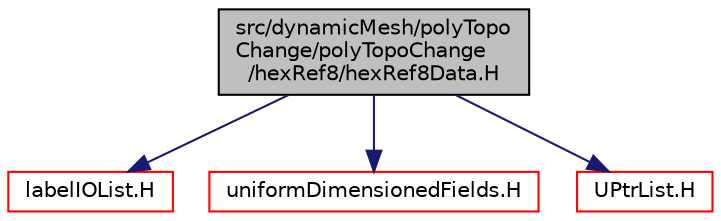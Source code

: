 digraph "src/dynamicMesh/polyTopoChange/polyTopoChange/hexRef8/hexRef8Data.H"
{
  bgcolor="transparent";
  edge [fontname="Helvetica",fontsize="10",labelfontname="Helvetica",labelfontsize="10"];
  node [fontname="Helvetica",fontsize="10",shape=record];
  Node1 [label="src/dynamicMesh/polyTopo\lChange/polyTopoChange\l/hexRef8/hexRef8Data.H",height=0.2,width=0.4,color="black", fillcolor="grey75", style="filled", fontcolor="black"];
  Node1 -> Node2 [color="midnightblue",fontsize="10",style="solid",fontname="Helvetica"];
  Node2 [label="labelIOList.H",height=0.2,width=0.4,color="red",URL="$a09078.html"];
  Node1 -> Node3 [color="midnightblue",fontsize="10",style="solid",fontname="Helvetica"];
  Node3 [label="uniformDimensionedFields.H",height=0.2,width=0.4,color="red",URL="$a08329.html"];
  Node1 -> Node4 [color="midnightblue",fontsize="10",style="solid",fontname="Helvetica"];
  Node4 [label="UPtrList.H",height=0.2,width=0.4,color="red",URL="$a07854.html"];
}

